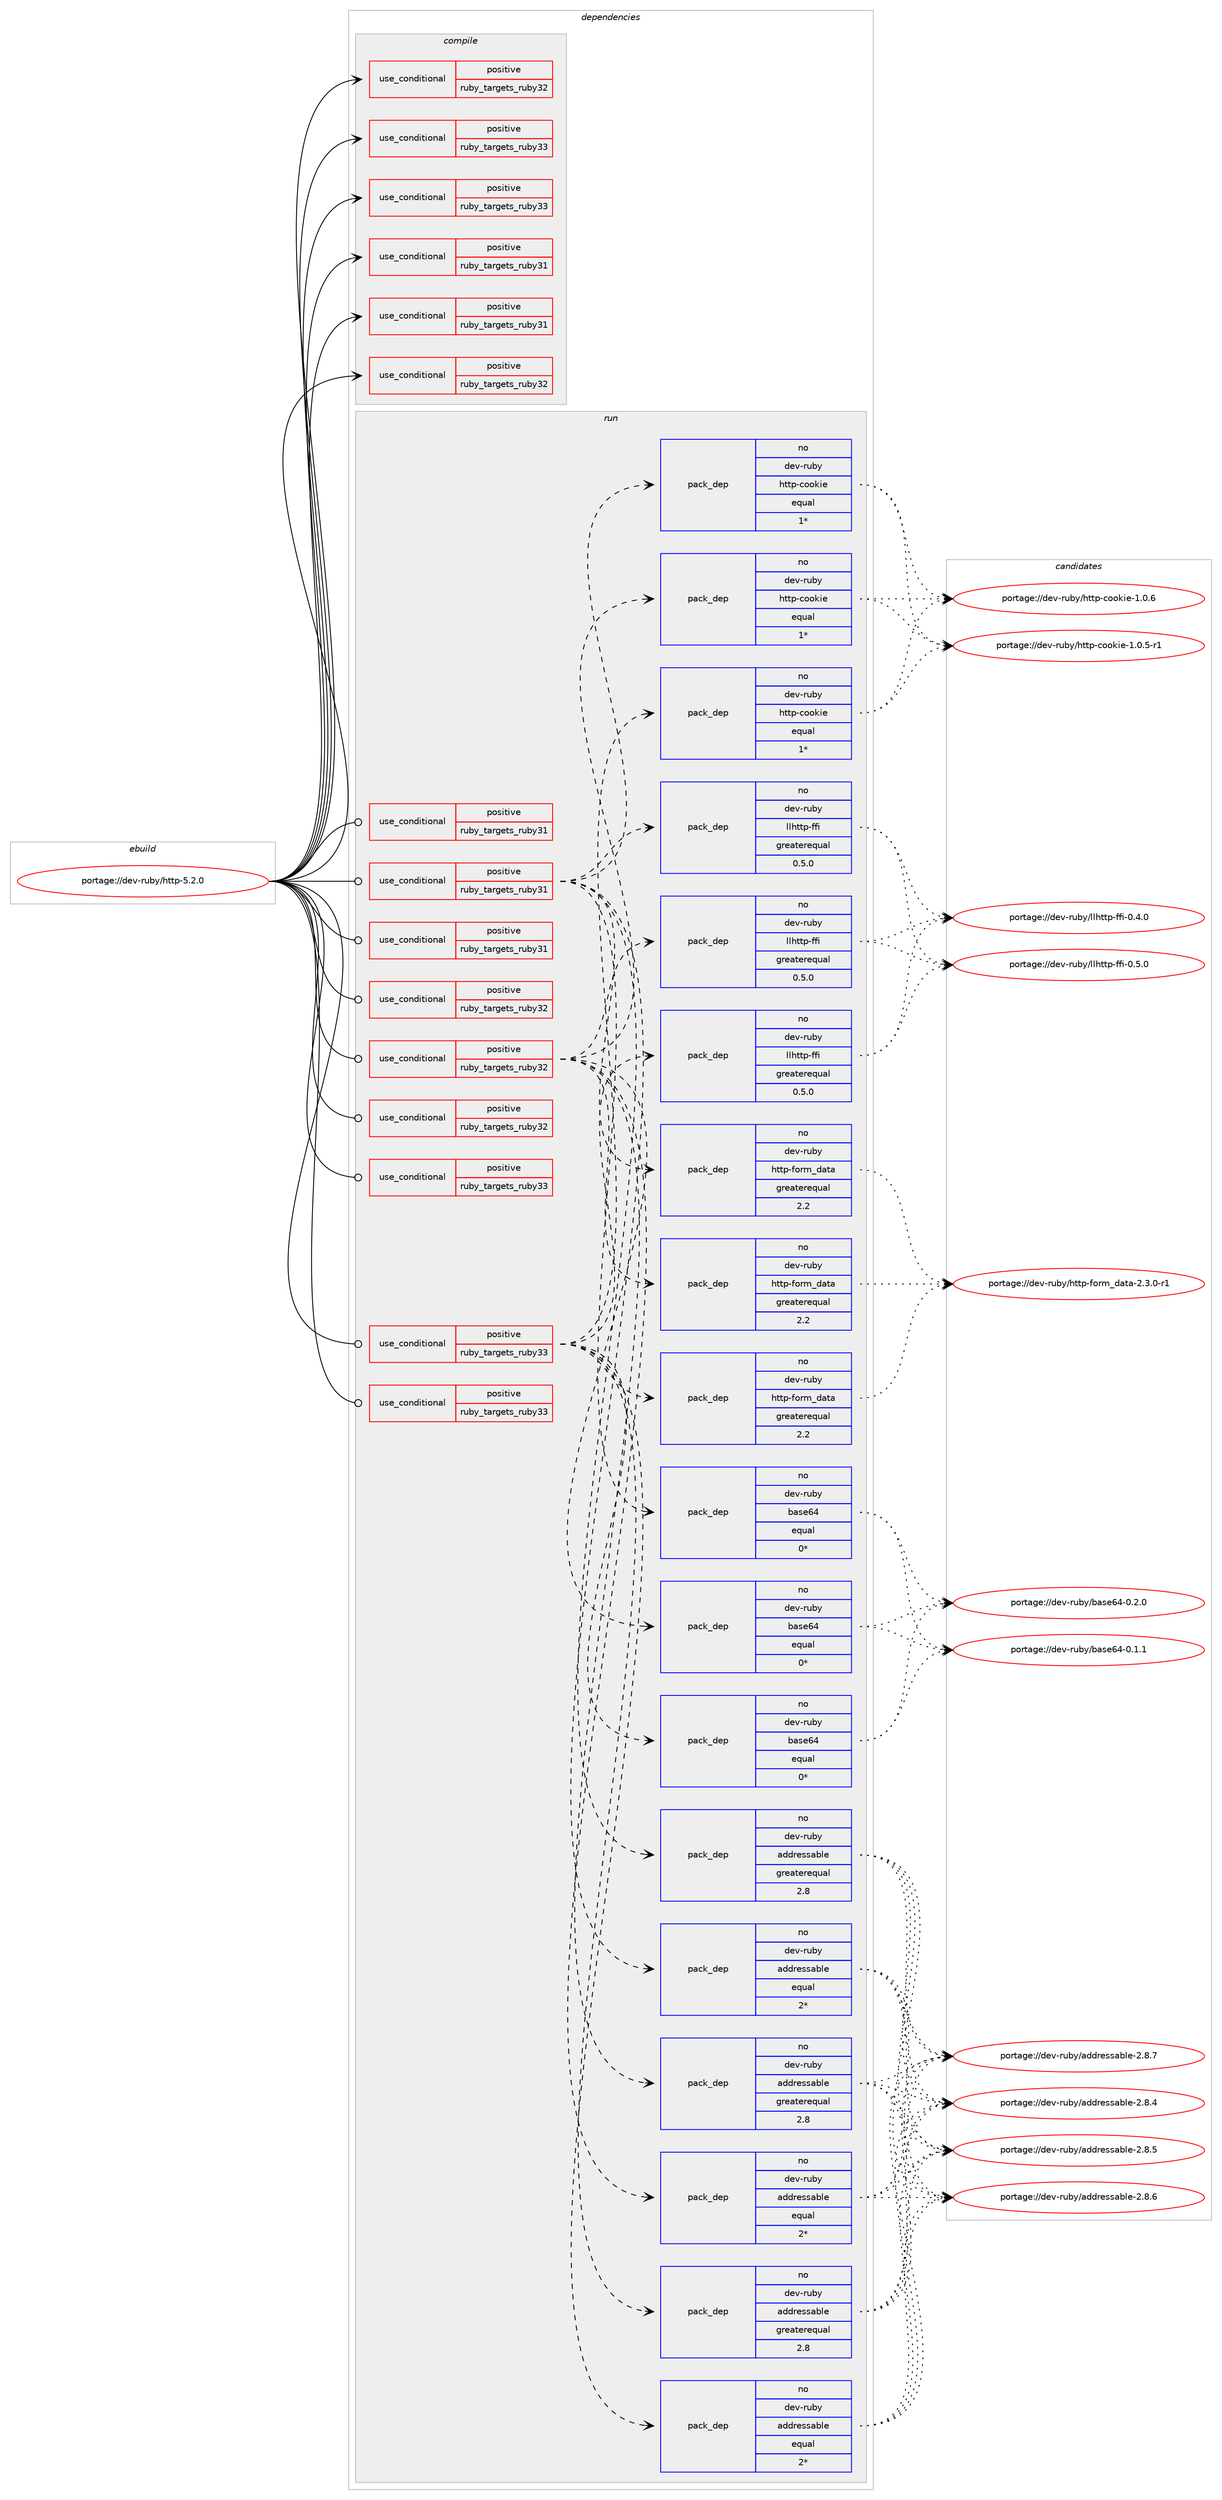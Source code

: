 digraph prolog {

# *************
# Graph options
# *************

newrank=true;
concentrate=true;
compound=true;
graph [rankdir=LR,fontname=Helvetica,fontsize=10,ranksep=1.5];#, ranksep=2.5, nodesep=0.2];
edge  [arrowhead=vee];
node  [fontname=Helvetica,fontsize=10];

# **********
# The ebuild
# **********

subgraph cluster_leftcol {
color=gray;
rank=same;
label=<<i>ebuild</i>>;
id [label="portage://dev-ruby/http-5.2.0", color=red, width=4, href="../dev-ruby/http-5.2.0.svg"];
}

# ****************
# The dependencies
# ****************

subgraph cluster_midcol {
color=gray;
label=<<i>dependencies</i>>;
subgraph cluster_compile {
fillcolor="#eeeeee";
style=filled;
label=<<i>compile</i>>;
subgraph cond47570 {
dependency94948 [label=<<TABLE BORDER="0" CELLBORDER="1" CELLSPACING="0" CELLPADDING="4"><TR><TD ROWSPAN="3" CELLPADDING="10">use_conditional</TD></TR><TR><TD>positive</TD></TR><TR><TD>ruby_targets_ruby31</TD></TR></TABLE>>, shape=none, color=red];
# *** BEGIN UNKNOWN DEPENDENCY TYPE (TODO) ***
# dependency94948 -> package_dependency(portage://dev-ruby/http-5.2.0,install,no,dev-lang,ruby,none,[,,],[slot(3.1)],[])
# *** END UNKNOWN DEPENDENCY TYPE (TODO) ***

}
id:e -> dependency94948:w [weight=20,style="solid",arrowhead="vee"];
subgraph cond47571 {
dependency94949 [label=<<TABLE BORDER="0" CELLBORDER="1" CELLSPACING="0" CELLPADDING="4"><TR><TD ROWSPAN="3" CELLPADDING="10">use_conditional</TD></TR><TR><TD>positive</TD></TR><TR><TD>ruby_targets_ruby31</TD></TR></TABLE>>, shape=none, color=red];
# *** BEGIN UNKNOWN DEPENDENCY TYPE (TODO) ***
# dependency94949 -> package_dependency(portage://dev-ruby/http-5.2.0,install,no,virtual,rubygems,none,[,,],[],[use(enable(ruby_targets_ruby31),negative)])
# *** END UNKNOWN DEPENDENCY TYPE (TODO) ***

}
id:e -> dependency94949:w [weight=20,style="solid",arrowhead="vee"];
subgraph cond47572 {
dependency94950 [label=<<TABLE BORDER="0" CELLBORDER="1" CELLSPACING="0" CELLPADDING="4"><TR><TD ROWSPAN="3" CELLPADDING="10">use_conditional</TD></TR><TR><TD>positive</TD></TR><TR><TD>ruby_targets_ruby32</TD></TR></TABLE>>, shape=none, color=red];
# *** BEGIN UNKNOWN DEPENDENCY TYPE (TODO) ***
# dependency94950 -> package_dependency(portage://dev-ruby/http-5.2.0,install,no,dev-lang,ruby,none,[,,],[slot(3.2)],[])
# *** END UNKNOWN DEPENDENCY TYPE (TODO) ***

}
id:e -> dependency94950:w [weight=20,style="solid",arrowhead="vee"];
subgraph cond47573 {
dependency94951 [label=<<TABLE BORDER="0" CELLBORDER="1" CELLSPACING="0" CELLPADDING="4"><TR><TD ROWSPAN="3" CELLPADDING="10">use_conditional</TD></TR><TR><TD>positive</TD></TR><TR><TD>ruby_targets_ruby32</TD></TR></TABLE>>, shape=none, color=red];
# *** BEGIN UNKNOWN DEPENDENCY TYPE (TODO) ***
# dependency94951 -> package_dependency(portage://dev-ruby/http-5.2.0,install,no,virtual,rubygems,none,[,,],[],[use(enable(ruby_targets_ruby32),negative)])
# *** END UNKNOWN DEPENDENCY TYPE (TODO) ***

}
id:e -> dependency94951:w [weight=20,style="solid",arrowhead="vee"];
subgraph cond47574 {
dependency94952 [label=<<TABLE BORDER="0" CELLBORDER="1" CELLSPACING="0" CELLPADDING="4"><TR><TD ROWSPAN="3" CELLPADDING="10">use_conditional</TD></TR><TR><TD>positive</TD></TR><TR><TD>ruby_targets_ruby33</TD></TR></TABLE>>, shape=none, color=red];
# *** BEGIN UNKNOWN DEPENDENCY TYPE (TODO) ***
# dependency94952 -> package_dependency(portage://dev-ruby/http-5.2.0,install,no,dev-lang,ruby,none,[,,],[slot(3.3)],[])
# *** END UNKNOWN DEPENDENCY TYPE (TODO) ***

}
id:e -> dependency94952:w [weight=20,style="solid",arrowhead="vee"];
subgraph cond47575 {
dependency94953 [label=<<TABLE BORDER="0" CELLBORDER="1" CELLSPACING="0" CELLPADDING="4"><TR><TD ROWSPAN="3" CELLPADDING="10">use_conditional</TD></TR><TR><TD>positive</TD></TR><TR><TD>ruby_targets_ruby33</TD></TR></TABLE>>, shape=none, color=red];
# *** BEGIN UNKNOWN DEPENDENCY TYPE (TODO) ***
# dependency94953 -> package_dependency(portage://dev-ruby/http-5.2.0,install,no,virtual,rubygems,none,[,,],[],[use(enable(ruby_targets_ruby33),negative)])
# *** END UNKNOWN DEPENDENCY TYPE (TODO) ***

}
id:e -> dependency94953:w [weight=20,style="solid",arrowhead="vee"];
}
subgraph cluster_compileandrun {
fillcolor="#eeeeee";
style=filled;
label=<<i>compile and run</i>>;
}
subgraph cluster_run {
fillcolor="#eeeeee";
style=filled;
label=<<i>run</i>>;
subgraph cond47576 {
dependency94954 [label=<<TABLE BORDER="0" CELLBORDER="1" CELLSPACING="0" CELLPADDING="4"><TR><TD ROWSPAN="3" CELLPADDING="10">use_conditional</TD></TR><TR><TD>positive</TD></TR><TR><TD>ruby_targets_ruby31</TD></TR></TABLE>>, shape=none, color=red];
# *** BEGIN UNKNOWN DEPENDENCY TYPE (TODO) ***
# dependency94954 -> package_dependency(portage://dev-ruby/http-5.2.0,run,no,dev-lang,ruby,none,[,,],[slot(3.1)],[])
# *** END UNKNOWN DEPENDENCY TYPE (TODO) ***

}
id:e -> dependency94954:w [weight=20,style="solid",arrowhead="odot"];
subgraph cond47577 {
dependency94955 [label=<<TABLE BORDER="0" CELLBORDER="1" CELLSPACING="0" CELLPADDING="4"><TR><TD ROWSPAN="3" CELLPADDING="10">use_conditional</TD></TR><TR><TD>positive</TD></TR><TR><TD>ruby_targets_ruby31</TD></TR></TABLE>>, shape=none, color=red];
subgraph pack46081 {
dependency94956 [label=<<TABLE BORDER="0" CELLBORDER="1" CELLSPACING="0" CELLPADDING="4" WIDTH="220"><TR><TD ROWSPAN="6" CELLPADDING="30">pack_dep</TD></TR><TR><TD WIDTH="110">no</TD></TR><TR><TD>dev-ruby</TD></TR><TR><TD>addressable</TD></TR><TR><TD>equal</TD></TR><TR><TD>2*</TD></TR></TABLE>>, shape=none, color=blue];
}
dependency94955:e -> dependency94956:w [weight=20,style="dashed",arrowhead="vee"];
subgraph pack46082 {
dependency94957 [label=<<TABLE BORDER="0" CELLBORDER="1" CELLSPACING="0" CELLPADDING="4" WIDTH="220"><TR><TD ROWSPAN="6" CELLPADDING="30">pack_dep</TD></TR><TR><TD WIDTH="110">no</TD></TR><TR><TD>dev-ruby</TD></TR><TR><TD>addressable</TD></TR><TR><TD>greaterequal</TD></TR><TR><TD>2.8</TD></TR></TABLE>>, shape=none, color=blue];
}
dependency94955:e -> dependency94957:w [weight=20,style="dashed",arrowhead="vee"];
subgraph pack46083 {
dependency94958 [label=<<TABLE BORDER="0" CELLBORDER="1" CELLSPACING="0" CELLPADDING="4" WIDTH="220"><TR><TD ROWSPAN="6" CELLPADDING="30">pack_dep</TD></TR><TR><TD WIDTH="110">no</TD></TR><TR><TD>dev-ruby</TD></TR><TR><TD>base64</TD></TR><TR><TD>equal</TD></TR><TR><TD>0*</TD></TR></TABLE>>, shape=none, color=blue];
}
dependency94955:e -> dependency94958:w [weight=20,style="dashed",arrowhead="vee"];
subgraph pack46084 {
dependency94959 [label=<<TABLE BORDER="0" CELLBORDER="1" CELLSPACING="0" CELLPADDING="4" WIDTH="220"><TR><TD ROWSPAN="6" CELLPADDING="30">pack_dep</TD></TR><TR><TD WIDTH="110">no</TD></TR><TR><TD>dev-ruby</TD></TR><TR><TD>http-cookie</TD></TR><TR><TD>equal</TD></TR><TR><TD>1*</TD></TR></TABLE>>, shape=none, color=blue];
}
dependency94955:e -> dependency94959:w [weight=20,style="dashed",arrowhead="vee"];
subgraph pack46085 {
dependency94960 [label=<<TABLE BORDER="0" CELLBORDER="1" CELLSPACING="0" CELLPADDING="4" WIDTH="220"><TR><TD ROWSPAN="6" CELLPADDING="30">pack_dep</TD></TR><TR><TD WIDTH="110">no</TD></TR><TR><TD>dev-ruby</TD></TR><TR><TD>http-form_data</TD></TR><TR><TD>greaterequal</TD></TR><TR><TD>2.2</TD></TR></TABLE>>, shape=none, color=blue];
}
dependency94955:e -> dependency94960:w [weight=20,style="dashed",arrowhead="vee"];
subgraph pack46086 {
dependency94961 [label=<<TABLE BORDER="0" CELLBORDER="1" CELLSPACING="0" CELLPADDING="4" WIDTH="220"><TR><TD ROWSPAN="6" CELLPADDING="30">pack_dep</TD></TR><TR><TD WIDTH="110">no</TD></TR><TR><TD>dev-ruby</TD></TR><TR><TD>llhttp-ffi</TD></TR><TR><TD>greaterequal</TD></TR><TR><TD>0.5.0</TD></TR></TABLE>>, shape=none, color=blue];
}
dependency94955:e -> dependency94961:w [weight=20,style="dashed",arrowhead="vee"];
}
id:e -> dependency94955:w [weight=20,style="solid",arrowhead="odot"];
subgraph cond47578 {
dependency94962 [label=<<TABLE BORDER="0" CELLBORDER="1" CELLSPACING="0" CELLPADDING="4"><TR><TD ROWSPAN="3" CELLPADDING="10">use_conditional</TD></TR><TR><TD>positive</TD></TR><TR><TD>ruby_targets_ruby31</TD></TR></TABLE>>, shape=none, color=red];
# *** BEGIN UNKNOWN DEPENDENCY TYPE (TODO) ***
# dependency94962 -> package_dependency(portage://dev-ruby/http-5.2.0,run,no,virtual,rubygems,none,[,,],[],[use(enable(ruby_targets_ruby31),negative)])
# *** END UNKNOWN DEPENDENCY TYPE (TODO) ***

}
id:e -> dependency94962:w [weight=20,style="solid",arrowhead="odot"];
subgraph cond47579 {
dependency94963 [label=<<TABLE BORDER="0" CELLBORDER="1" CELLSPACING="0" CELLPADDING="4"><TR><TD ROWSPAN="3" CELLPADDING="10">use_conditional</TD></TR><TR><TD>positive</TD></TR><TR><TD>ruby_targets_ruby32</TD></TR></TABLE>>, shape=none, color=red];
# *** BEGIN UNKNOWN DEPENDENCY TYPE (TODO) ***
# dependency94963 -> package_dependency(portage://dev-ruby/http-5.2.0,run,no,dev-lang,ruby,none,[,,],[slot(3.2)],[])
# *** END UNKNOWN DEPENDENCY TYPE (TODO) ***

}
id:e -> dependency94963:w [weight=20,style="solid",arrowhead="odot"];
subgraph cond47580 {
dependency94964 [label=<<TABLE BORDER="0" CELLBORDER="1" CELLSPACING="0" CELLPADDING="4"><TR><TD ROWSPAN="3" CELLPADDING="10">use_conditional</TD></TR><TR><TD>positive</TD></TR><TR><TD>ruby_targets_ruby32</TD></TR></TABLE>>, shape=none, color=red];
subgraph pack46087 {
dependency94965 [label=<<TABLE BORDER="0" CELLBORDER="1" CELLSPACING="0" CELLPADDING="4" WIDTH="220"><TR><TD ROWSPAN="6" CELLPADDING="30">pack_dep</TD></TR><TR><TD WIDTH="110">no</TD></TR><TR><TD>dev-ruby</TD></TR><TR><TD>addressable</TD></TR><TR><TD>equal</TD></TR><TR><TD>2*</TD></TR></TABLE>>, shape=none, color=blue];
}
dependency94964:e -> dependency94965:w [weight=20,style="dashed",arrowhead="vee"];
subgraph pack46088 {
dependency94966 [label=<<TABLE BORDER="0" CELLBORDER="1" CELLSPACING="0" CELLPADDING="4" WIDTH="220"><TR><TD ROWSPAN="6" CELLPADDING="30">pack_dep</TD></TR><TR><TD WIDTH="110">no</TD></TR><TR><TD>dev-ruby</TD></TR><TR><TD>addressable</TD></TR><TR><TD>greaterequal</TD></TR><TR><TD>2.8</TD></TR></TABLE>>, shape=none, color=blue];
}
dependency94964:e -> dependency94966:w [weight=20,style="dashed",arrowhead="vee"];
subgraph pack46089 {
dependency94967 [label=<<TABLE BORDER="0" CELLBORDER="1" CELLSPACING="0" CELLPADDING="4" WIDTH="220"><TR><TD ROWSPAN="6" CELLPADDING="30">pack_dep</TD></TR><TR><TD WIDTH="110">no</TD></TR><TR><TD>dev-ruby</TD></TR><TR><TD>base64</TD></TR><TR><TD>equal</TD></TR><TR><TD>0*</TD></TR></TABLE>>, shape=none, color=blue];
}
dependency94964:e -> dependency94967:w [weight=20,style="dashed",arrowhead="vee"];
subgraph pack46090 {
dependency94968 [label=<<TABLE BORDER="0" CELLBORDER="1" CELLSPACING="0" CELLPADDING="4" WIDTH="220"><TR><TD ROWSPAN="6" CELLPADDING="30">pack_dep</TD></TR><TR><TD WIDTH="110">no</TD></TR><TR><TD>dev-ruby</TD></TR><TR><TD>http-cookie</TD></TR><TR><TD>equal</TD></TR><TR><TD>1*</TD></TR></TABLE>>, shape=none, color=blue];
}
dependency94964:e -> dependency94968:w [weight=20,style="dashed",arrowhead="vee"];
subgraph pack46091 {
dependency94969 [label=<<TABLE BORDER="0" CELLBORDER="1" CELLSPACING="0" CELLPADDING="4" WIDTH="220"><TR><TD ROWSPAN="6" CELLPADDING="30">pack_dep</TD></TR><TR><TD WIDTH="110">no</TD></TR><TR><TD>dev-ruby</TD></TR><TR><TD>http-form_data</TD></TR><TR><TD>greaterequal</TD></TR><TR><TD>2.2</TD></TR></TABLE>>, shape=none, color=blue];
}
dependency94964:e -> dependency94969:w [weight=20,style="dashed",arrowhead="vee"];
subgraph pack46092 {
dependency94970 [label=<<TABLE BORDER="0" CELLBORDER="1" CELLSPACING="0" CELLPADDING="4" WIDTH="220"><TR><TD ROWSPAN="6" CELLPADDING="30">pack_dep</TD></TR><TR><TD WIDTH="110">no</TD></TR><TR><TD>dev-ruby</TD></TR><TR><TD>llhttp-ffi</TD></TR><TR><TD>greaterequal</TD></TR><TR><TD>0.5.0</TD></TR></TABLE>>, shape=none, color=blue];
}
dependency94964:e -> dependency94970:w [weight=20,style="dashed",arrowhead="vee"];
}
id:e -> dependency94964:w [weight=20,style="solid",arrowhead="odot"];
subgraph cond47581 {
dependency94971 [label=<<TABLE BORDER="0" CELLBORDER="1" CELLSPACING="0" CELLPADDING="4"><TR><TD ROWSPAN="3" CELLPADDING="10">use_conditional</TD></TR><TR><TD>positive</TD></TR><TR><TD>ruby_targets_ruby32</TD></TR></TABLE>>, shape=none, color=red];
# *** BEGIN UNKNOWN DEPENDENCY TYPE (TODO) ***
# dependency94971 -> package_dependency(portage://dev-ruby/http-5.2.0,run,no,virtual,rubygems,none,[,,],[],[use(enable(ruby_targets_ruby32),negative)])
# *** END UNKNOWN DEPENDENCY TYPE (TODO) ***

}
id:e -> dependency94971:w [weight=20,style="solid",arrowhead="odot"];
subgraph cond47582 {
dependency94972 [label=<<TABLE BORDER="0" CELLBORDER="1" CELLSPACING="0" CELLPADDING="4"><TR><TD ROWSPAN="3" CELLPADDING="10">use_conditional</TD></TR><TR><TD>positive</TD></TR><TR><TD>ruby_targets_ruby33</TD></TR></TABLE>>, shape=none, color=red];
# *** BEGIN UNKNOWN DEPENDENCY TYPE (TODO) ***
# dependency94972 -> package_dependency(portage://dev-ruby/http-5.2.0,run,no,dev-lang,ruby,none,[,,],[slot(3.3)],[])
# *** END UNKNOWN DEPENDENCY TYPE (TODO) ***

}
id:e -> dependency94972:w [weight=20,style="solid",arrowhead="odot"];
subgraph cond47583 {
dependency94973 [label=<<TABLE BORDER="0" CELLBORDER="1" CELLSPACING="0" CELLPADDING="4"><TR><TD ROWSPAN="3" CELLPADDING="10">use_conditional</TD></TR><TR><TD>positive</TD></TR><TR><TD>ruby_targets_ruby33</TD></TR></TABLE>>, shape=none, color=red];
subgraph pack46093 {
dependency94974 [label=<<TABLE BORDER="0" CELLBORDER="1" CELLSPACING="0" CELLPADDING="4" WIDTH="220"><TR><TD ROWSPAN="6" CELLPADDING="30">pack_dep</TD></TR><TR><TD WIDTH="110">no</TD></TR><TR><TD>dev-ruby</TD></TR><TR><TD>addressable</TD></TR><TR><TD>equal</TD></TR><TR><TD>2*</TD></TR></TABLE>>, shape=none, color=blue];
}
dependency94973:e -> dependency94974:w [weight=20,style="dashed",arrowhead="vee"];
subgraph pack46094 {
dependency94975 [label=<<TABLE BORDER="0" CELLBORDER="1" CELLSPACING="0" CELLPADDING="4" WIDTH="220"><TR><TD ROWSPAN="6" CELLPADDING="30">pack_dep</TD></TR><TR><TD WIDTH="110">no</TD></TR><TR><TD>dev-ruby</TD></TR><TR><TD>addressable</TD></TR><TR><TD>greaterequal</TD></TR><TR><TD>2.8</TD></TR></TABLE>>, shape=none, color=blue];
}
dependency94973:e -> dependency94975:w [weight=20,style="dashed",arrowhead="vee"];
subgraph pack46095 {
dependency94976 [label=<<TABLE BORDER="0" CELLBORDER="1" CELLSPACING="0" CELLPADDING="4" WIDTH="220"><TR><TD ROWSPAN="6" CELLPADDING="30">pack_dep</TD></TR><TR><TD WIDTH="110">no</TD></TR><TR><TD>dev-ruby</TD></TR><TR><TD>base64</TD></TR><TR><TD>equal</TD></TR><TR><TD>0*</TD></TR></TABLE>>, shape=none, color=blue];
}
dependency94973:e -> dependency94976:w [weight=20,style="dashed",arrowhead="vee"];
subgraph pack46096 {
dependency94977 [label=<<TABLE BORDER="0" CELLBORDER="1" CELLSPACING="0" CELLPADDING="4" WIDTH="220"><TR><TD ROWSPAN="6" CELLPADDING="30">pack_dep</TD></TR><TR><TD WIDTH="110">no</TD></TR><TR><TD>dev-ruby</TD></TR><TR><TD>http-cookie</TD></TR><TR><TD>equal</TD></TR><TR><TD>1*</TD></TR></TABLE>>, shape=none, color=blue];
}
dependency94973:e -> dependency94977:w [weight=20,style="dashed",arrowhead="vee"];
subgraph pack46097 {
dependency94978 [label=<<TABLE BORDER="0" CELLBORDER="1" CELLSPACING="0" CELLPADDING="4" WIDTH="220"><TR><TD ROWSPAN="6" CELLPADDING="30">pack_dep</TD></TR><TR><TD WIDTH="110">no</TD></TR><TR><TD>dev-ruby</TD></TR><TR><TD>http-form_data</TD></TR><TR><TD>greaterequal</TD></TR><TR><TD>2.2</TD></TR></TABLE>>, shape=none, color=blue];
}
dependency94973:e -> dependency94978:w [weight=20,style="dashed",arrowhead="vee"];
subgraph pack46098 {
dependency94979 [label=<<TABLE BORDER="0" CELLBORDER="1" CELLSPACING="0" CELLPADDING="4" WIDTH="220"><TR><TD ROWSPAN="6" CELLPADDING="30">pack_dep</TD></TR><TR><TD WIDTH="110">no</TD></TR><TR><TD>dev-ruby</TD></TR><TR><TD>llhttp-ffi</TD></TR><TR><TD>greaterequal</TD></TR><TR><TD>0.5.0</TD></TR></TABLE>>, shape=none, color=blue];
}
dependency94973:e -> dependency94979:w [weight=20,style="dashed",arrowhead="vee"];
}
id:e -> dependency94973:w [weight=20,style="solid",arrowhead="odot"];
subgraph cond47584 {
dependency94980 [label=<<TABLE BORDER="0" CELLBORDER="1" CELLSPACING="0" CELLPADDING="4"><TR><TD ROWSPAN="3" CELLPADDING="10">use_conditional</TD></TR><TR><TD>positive</TD></TR><TR><TD>ruby_targets_ruby33</TD></TR></TABLE>>, shape=none, color=red];
# *** BEGIN UNKNOWN DEPENDENCY TYPE (TODO) ***
# dependency94980 -> package_dependency(portage://dev-ruby/http-5.2.0,run,no,virtual,rubygems,none,[,,],[],[use(enable(ruby_targets_ruby33),negative)])
# *** END UNKNOWN DEPENDENCY TYPE (TODO) ***

}
id:e -> dependency94980:w [weight=20,style="solid",arrowhead="odot"];
}
}

# **************
# The candidates
# **************

subgraph cluster_choices {
rank=same;
color=gray;
label=<<i>candidates</i>>;

subgraph choice46081 {
color=black;
nodesep=1;
choice100101118451141179812147971001001141011151159798108101455046564652 [label="portage://dev-ruby/addressable-2.8.4", color=red, width=4,href="../dev-ruby/addressable-2.8.4.svg"];
choice100101118451141179812147971001001141011151159798108101455046564653 [label="portage://dev-ruby/addressable-2.8.5", color=red, width=4,href="../dev-ruby/addressable-2.8.5.svg"];
choice100101118451141179812147971001001141011151159798108101455046564654 [label="portage://dev-ruby/addressable-2.8.6", color=red, width=4,href="../dev-ruby/addressable-2.8.6.svg"];
choice100101118451141179812147971001001141011151159798108101455046564655 [label="portage://dev-ruby/addressable-2.8.7", color=red, width=4,href="../dev-ruby/addressable-2.8.7.svg"];
dependency94956:e -> choice100101118451141179812147971001001141011151159798108101455046564652:w [style=dotted,weight="100"];
dependency94956:e -> choice100101118451141179812147971001001141011151159798108101455046564653:w [style=dotted,weight="100"];
dependency94956:e -> choice100101118451141179812147971001001141011151159798108101455046564654:w [style=dotted,weight="100"];
dependency94956:e -> choice100101118451141179812147971001001141011151159798108101455046564655:w [style=dotted,weight="100"];
}
subgraph choice46082 {
color=black;
nodesep=1;
choice100101118451141179812147971001001141011151159798108101455046564652 [label="portage://dev-ruby/addressable-2.8.4", color=red, width=4,href="../dev-ruby/addressable-2.8.4.svg"];
choice100101118451141179812147971001001141011151159798108101455046564653 [label="portage://dev-ruby/addressable-2.8.5", color=red, width=4,href="../dev-ruby/addressable-2.8.5.svg"];
choice100101118451141179812147971001001141011151159798108101455046564654 [label="portage://dev-ruby/addressable-2.8.6", color=red, width=4,href="../dev-ruby/addressable-2.8.6.svg"];
choice100101118451141179812147971001001141011151159798108101455046564655 [label="portage://dev-ruby/addressable-2.8.7", color=red, width=4,href="../dev-ruby/addressable-2.8.7.svg"];
dependency94957:e -> choice100101118451141179812147971001001141011151159798108101455046564652:w [style=dotted,weight="100"];
dependency94957:e -> choice100101118451141179812147971001001141011151159798108101455046564653:w [style=dotted,weight="100"];
dependency94957:e -> choice100101118451141179812147971001001141011151159798108101455046564654:w [style=dotted,weight="100"];
dependency94957:e -> choice100101118451141179812147971001001141011151159798108101455046564655:w [style=dotted,weight="100"];
}
subgraph choice46083 {
color=black;
nodesep=1;
choice10010111845114117981214798971151015452454846494649 [label="portage://dev-ruby/base64-0.1.1", color=red, width=4,href="../dev-ruby/base64-0.1.1.svg"];
choice10010111845114117981214798971151015452454846504648 [label="portage://dev-ruby/base64-0.2.0", color=red, width=4,href="../dev-ruby/base64-0.2.0.svg"];
dependency94958:e -> choice10010111845114117981214798971151015452454846494649:w [style=dotted,weight="100"];
dependency94958:e -> choice10010111845114117981214798971151015452454846504648:w [style=dotted,weight="100"];
}
subgraph choice46084 {
color=black;
nodesep=1;
choice10010111845114117981214710411611611245991111111071051014549464846534511449 [label="portage://dev-ruby/http-cookie-1.0.5-r1", color=red, width=4,href="../dev-ruby/http-cookie-1.0.5-r1.svg"];
choice1001011184511411798121471041161161124599111111107105101454946484654 [label="portage://dev-ruby/http-cookie-1.0.6", color=red, width=4,href="../dev-ruby/http-cookie-1.0.6.svg"];
dependency94959:e -> choice10010111845114117981214710411611611245991111111071051014549464846534511449:w [style=dotted,weight="100"];
dependency94959:e -> choice1001011184511411798121471041161161124599111111107105101454946484654:w [style=dotted,weight="100"];
}
subgraph choice46085 {
color=black;
nodesep=1;
choice100101118451141179812147104116116112451021111141099510097116974550465146484511449 [label="portage://dev-ruby/http-form_data-2.3.0-r1", color=red, width=4,href="../dev-ruby/http-form_data-2.3.0-r1.svg"];
dependency94960:e -> choice100101118451141179812147104116116112451021111141099510097116974550465146484511449:w [style=dotted,weight="100"];
}
subgraph choice46086 {
color=black;
nodesep=1;
choice10010111845114117981214710810810411611611245102102105454846524648 [label="portage://dev-ruby/llhttp-ffi-0.4.0", color=red, width=4,href="../dev-ruby/llhttp-ffi-0.4.0.svg"];
choice10010111845114117981214710810810411611611245102102105454846534648 [label="portage://dev-ruby/llhttp-ffi-0.5.0", color=red, width=4,href="../dev-ruby/llhttp-ffi-0.5.0.svg"];
dependency94961:e -> choice10010111845114117981214710810810411611611245102102105454846524648:w [style=dotted,weight="100"];
dependency94961:e -> choice10010111845114117981214710810810411611611245102102105454846534648:w [style=dotted,weight="100"];
}
subgraph choice46087 {
color=black;
nodesep=1;
choice100101118451141179812147971001001141011151159798108101455046564652 [label="portage://dev-ruby/addressable-2.8.4", color=red, width=4,href="../dev-ruby/addressable-2.8.4.svg"];
choice100101118451141179812147971001001141011151159798108101455046564653 [label="portage://dev-ruby/addressable-2.8.5", color=red, width=4,href="../dev-ruby/addressable-2.8.5.svg"];
choice100101118451141179812147971001001141011151159798108101455046564654 [label="portage://dev-ruby/addressable-2.8.6", color=red, width=4,href="../dev-ruby/addressable-2.8.6.svg"];
choice100101118451141179812147971001001141011151159798108101455046564655 [label="portage://dev-ruby/addressable-2.8.7", color=red, width=4,href="../dev-ruby/addressable-2.8.7.svg"];
dependency94965:e -> choice100101118451141179812147971001001141011151159798108101455046564652:w [style=dotted,weight="100"];
dependency94965:e -> choice100101118451141179812147971001001141011151159798108101455046564653:w [style=dotted,weight="100"];
dependency94965:e -> choice100101118451141179812147971001001141011151159798108101455046564654:w [style=dotted,weight="100"];
dependency94965:e -> choice100101118451141179812147971001001141011151159798108101455046564655:w [style=dotted,weight="100"];
}
subgraph choice46088 {
color=black;
nodesep=1;
choice100101118451141179812147971001001141011151159798108101455046564652 [label="portage://dev-ruby/addressable-2.8.4", color=red, width=4,href="../dev-ruby/addressable-2.8.4.svg"];
choice100101118451141179812147971001001141011151159798108101455046564653 [label="portage://dev-ruby/addressable-2.8.5", color=red, width=4,href="../dev-ruby/addressable-2.8.5.svg"];
choice100101118451141179812147971001001141011151159798108101455046564654 [label="portage://dev-ruby/addressable-2.8.6", color=red, width=4,href="../dev-ruby/addressable-2.8.6.svg"];
choice100101118451141179812147971001001141011151159798108101455046564655 [label="portage://dev-ruby/addressable-2.8.7", color=red, width=4,href="../dev-ruby/addressable-2.8.7.svg"];
dependency94966:e -> choice100101118451141179812147971001001141011151159798108101455046564652:w [style=dotted,weight="100"];
dependency94966:e -> choice100101118451141179812147971001001141011151159798108101455046564653:w [style=dotted,weight="100"];
dependency94966:e -> choice100101118451141179812147971001001141011151159798108101455046564654:w [style=dotted,weight="100"];
dependency94966:e -> choice100101118451141179812147971001001141011151159798108101455046564655:w [style=dotted,weight="100"];
}
subgraph choice46089 {
color=black;
nodesep=1;
choice10010111845114117981214798971151015452454846494649 [label="portage://dev-ruby/base64-0.1.1", color=red, width=4,href="../dev-ruby/base64-0.1.1.svg"];
choice10010111845114117981214798971151015452454846504648 [label="portage://dev-ruby/base64-0.2.0", color=red, width=4,href="../dev-ruby/base64-0.2.0.svg"];
dependency94967:e -> choice10010111845114117981214798971151015452454846494649:w [style=dotted,weight="100"];
dependency94967:e -> choice10010111845114117981214798971151015452454846504648:w [style=dotted,weight="100"];
}
subgraph choice46090 {
color=black;
nodesep=1;
choice10010111845114117981214710411611611245991111111071051014549464846534511449 [label="portage://dev-ruby/http-cookie-1.0.5-r1", color=red, width=4,href="../dev-ruby/http-cookie-1.0.5-r1.svg"];
choice1001011184511411798121471041161161124599111111107105101454946484654 [label="portage://dev-ruby/http-cookie-1.0.6", color=red, width=4,href="../dev-ruby/http-cookie-1.0.6.svg"];
dependency94968:e -> choice10010111845114117981214710411611611245991111111071051014549464846534511449:w [style=dotted,weight="100"];
dependency94968:e -> choice1001011184511411798121471041161161124599111111107105101454946484654:w [style=dotted,weight="100"];
}
subgraph choice46091 {
color=black;
nodesep=1;
choice100101118451141179812147104116116112451021111141099510097116974550465146484511449 [label="portage://dev-ruby/http-form_data-2.3.0-r1", color=red, width=4,href="../dev-ruby/http-form_data-2.3.0-r1.svg"];
dependency94969:e -> choice100101118451141179812147104116116112451021111141099510097116974550465146484511449:w [style=dotted,weight="100"];
}
subgraph choice46092 {
color=black;
nodesep=1;
choice10010111845114117981214710810810411611611245102102105454846524648 [label="portage://dev-ruby/llhttp-ffi-0.4.0", color=red, width=4,href="../dev-ruby/llhttp-ffi-0.4.0.svg"];
choice10010111845114117981214710810810411611611245102102105454846534648 [label="portage://dev-ruby/llhttp-ffi-0.5.0", color=red, width=4,href="../dev-ruby/llhttp-ffi-0.5.0.svg"];
dependency94970:e -> choice10010111845114117981214710810810411611611245102102105454846524648:w [style=dotted,weight="100"];
dependency94970:e -> choice10010111845114117981214710810810411611611245102102105454846534648:w [style=dotted,weight="100"];
}
subgraph choice46093 {
color=black;
nodesep=1;
choice100101118451141179812147971001001141011151159798108101455046564652 [label="portage://dev-ruby/addressable-2.8.4", color=red, width=4,href="../dev-ruby/addressable-2.8.4.svg"];
choice100101118451141179812147971001001141011151159798108101455046564653 [label="portage://dev-ruby/addressable-2.8.5", color=red, width=4,href="../dev-ruby/addressable-2.8.5.svg"];
choice100101118451141179812147971001001141011151159798108101455046564654 [label="portage://dev-ruby/addressable-2.8.6", color=red, width=4,href="../dev-ruby/addressable-2.8.6.svg"];
choice100101118451141179812147971001001141011151159798108101455046564655 [label="portage://dev-ruby/addressable-2.8.7", color=red, width=4,href="../dev-ruby/addressable-2.8.7.svg"];
dependency94974:e -> choice100101118451141179812147971001001141011151159798108101455046564652:w [style=dotted,weight="100"];
dependency94974:e -> choice100101118451141179812147971001001141011151159798108101455046564653:w [style=dotted,weight="100"];
dependency94974:e -> choice100101118451141179812147971001001141011151159798108101455046564654:w [style=dotted,weight="100"];
dependency94974:e -> choice100101118451141179812147971001001141011151159798108101455046564655:w [style=dotted,weight="100"];
}
subgraph choice46094 {
color=black;
nodesep=1;
choice100101118451141179812147971001001141011151159798108101455046564652 [label="portage://dev-ruby/addressable-2.8.4", color=red, width=4,href="../dev-ruby/addressable-2.8.4.svg"];
choice100101118451141179812147971001001141011151159798108101455046564653 [label="portage://dev-ruby/addressable-2.8.5", color=red, width=4,href="../dev-ruby/addressable-2.8.5.svg"];
choice100101118451141179812147971001001141011151159798108101455046564654 [label="portage://dev-ruby/addressable-2.8.6", color=red, width=4,href="../dev-ruby/addressable-2.8.6.svg"];
choice100101118451141179812147971001001141011151159798108101455046564655 [label="portage://dev-ruby/addressable-2.8.7", color=red, width=4,href="../dev-ruby/addressable-2.8.7.svg"];
dependency94975:e -> choice100101118451141179812147971001001141011151159798108101455046564652:w [style=dotted,weight="100"];
dependency94975:e -> choice100101118451141179812147971001001141011151159798108101455046564653:w [style=dotted,weight="100"];
dependency94975:e -> choice100101118451141179812147971001001141011151159798108101455046564654:w [style=dotted,weight="100"];
dependency94975:e -> choice100101118451141179812147971001001141011151159798108101455046564655:w [style=dotted,weight="100"];
}
subgraph choice46095 {
color=black;
nodesep=1;
choice10010111845114117981214798971151015452454846494649 [label="portage://dev-ruby/base64-0.1.1", color=red, width=4,href="../dev-ruby/base64-0.1.1.svg"];
choice10010111845114117981214798971151015452454846504648 [label="portage://dev-ruby/base64-0.2.0", color=red, width=4,href="../dev-ruby/base64-0.2.0.svg"];
dependency94976:e -> choice10010111845114117981214798971151015452454846494649:w [style=dotted,weight="100"];
dependency94976:e -> choice10010111845114117981214798971151015452454846504648:w [style=dotted,weight="100"];
}
subgraph choice46096 {
color=black;
nodesep=1;
choice10010111845114117981214710411611611245991111111071051014549464846534511449 [label="portage://dev-ruby/http-cookie-1.0.5-r1", color=red, width=4,href="../dev-ruby/http-cookie-1.0.5-r1.svg"];
choice1001011184511411798121471041161161124599111111107105101454946484654 [label="portage://dev-ruby/http-cookie-1.0.6", color=red, width=4,href="../dev-ruby/http-cookie-1.0.6.svg"];
dependency94977:e -> choice10010111845114117981214710411611611245991111111071051014549464846534511449:w [style=dotted,weight="100"];
dependency94977:e -> choice1001011184511411798121471041161161124599111111107105101454946484654:w [style=dotted,weight="100"];
}
subgraph choice46097 {
color=black;
nodesep=1;
choice100101118451141179812147104116116112451021111141099510097116974550465146484511449 [label="portage://dev-ruby/http-form_data-2.3.0-r1", color=red, width=4,href="../dev-ruby/http-form_data-2.3.0-r1.svg"];
dependency94978:e -> choice100101118451141179812147104116116112451021111141099510097116974550465146484511449:w [style=dotted,weight="100"];
}
subgraph choice46098 {
color=black;
nodesep=1;
choice10010111845114117981214710810810411611611245102102105454846524648 [label="portage://dev-ruby/llhttp-ffi-0.4.0", color=red, width=4,href="../dev-ruby/llhttp-ffi-0.4.0.svg"];
choice10010111845114117981214710810810411611611245102102105454846534648 [label="portage://dev-ruby/llhttp-ffi-0.5.0", color=red, width=4,href="../dev-ruby/llhttp-ffi-0.5.0.svg"];
dependency94979:e -> choice10010111845114117981214710810810411611611245102102105454846524648:w [style=dotted,weight="100"];
dependency94979:e -> choice10010111845114117981214710810810411611611245102102105454846534648:w [style=dotted,weight="100"];
}
}

}
